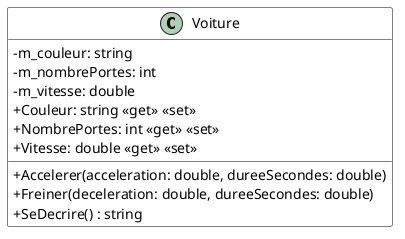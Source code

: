 @startuml Voiture
skinparam classAttributeIconSize 0
skinparam class {
    BackgroundColor White
    BorderColor #000
}
class Voiture {
    - m_couleur: string
    - m_nombrePortes: int
    - m_vitesse: double
    + Couleur: string <<get>> <<set>>
    + NombrePortes: int <<get>> <<set>>
    + Vitesse: double <<get>> <<set>>
    + Accelerer(acceleration: double, dureeSecondes: double)
    + Freiner(deceleration: double, dureeSecondes: double)
    + SeDecrire() : string
}
@enduml